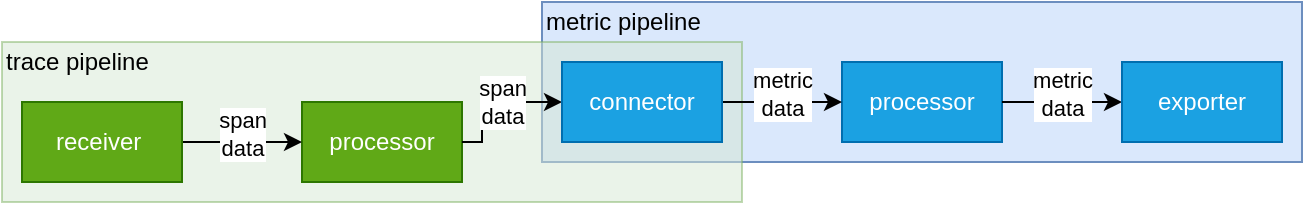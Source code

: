 <mxfile version="21.2.9" type="github">
  <diagram name="Page-1" id="Y6EN3my6nN-xNNiNjMTZ">
    <mxGraphModel dx="763" dy="473" grid="1" gridSize="10" guides="1" tooltips="1" connect="1" arrows="1" fold="1" page="1" pageScale="1" pageWidth="850" pageHeight="1100" math="0" shadow="0">
      <root>
        <mxCell id="0" />
        <mxCell id="1" parent="0" />
        <mxCell id="rxa_-6LEG4aGoYR-cblY-1" value="" style="rounded=0;whiteSpace=wrap;html=1;fillColor=#dae8fc;strokeColor=#6c8ebf;" vertex="1" parent="1">
          <mxGeometry x="320" y="190" width="380" height="80" as="geometry" />
        </mxCell>
        <mxCell id="rxa_-6LEG4aGoYR-cblY-2" value="" style="rounded=0;whiteSpace=wrap;html=1;fillColor=#d5e8d4;strokeColor=#82b366;opacity=50;" vertex="1" parent="1">
          <mxGeometry x="50" y="210" width="370" height="80" as="geometry" />
        </mxCell>
        <mxCell id="rxa_-6LEG4aGoYR-cblY-3" value="processor" style="rounded=0;whiteSpace=wrap;html=1;fillColor=#60a917;fontColor=#ffffff;strokeColor=#2D7600;" vertex="1" parent="1">
          <mxGeometry x="200" y="240" width="80" height="40" as="geometry" />
        </mxCell>
        <mxCell id="rxa_-6LEG4aGoYR-cblY-4" style="edgeStyle=orthogonalEdgeStyle;rounded=0;orthogonalLoop=1;jettySize=auto;html=1;exitX=1;exitY=0.5;exitDx=0;exitDy=0;entryX=0;entryY=0.5;entryDx=0;entryDy=0;" edge="1" parent="1" source="rxa_-6LEG4aGoYR-cblY-3" target="rxa_-6LEG4aGoYR-cblY-18">
          <mxGeometry relative="1" as="geometry">
            <Array as="points">
              <mxPoint x="290" y="260" />
              <mxPoint x="290" y="240" />
            </Array>
            <mxPoint x="270" y="260" as="sourcePoint" />
            <mxPoint x="330" y="260" as="targetPoint" />
          </mxGeometry>
        </mxCell>
        <mxCell id="rxa_-6LEG4aGoYR-cblY-7" style="edgeStyle=orthogonalEdgeStyle;rounded=0;orthogonalLoop=1;jettySize=auto;html=1;exitX=1;exitY=0.5;exitDx=0;exitDy=0;entryX=0;entryY=0.5;entryDx=0;entryDy=0;" edge="1" parent="1" source="rxa_-6LEG4aGoYR-cblY-9" target="rxa_-6LEG4aGoYR-cblY-3">
          <mxGeometry relative="1" as="geometry">
            <Array as="points">
              <mxPoint x="180" y="260" />
            </Array>
          </mxGeometry>
        </mxCell>
        <mxCell id="rxa_-6LEG4aGoYR-cblY-8" value="span&lt;br&gt;data" style="edgeLabel;html=1;align=center;verticalAlign=middle;resizable=0;points=[];" vertex="1" connectable="0" parent="rxa_-6LEG4aGoYR-cblY-7">
          <mxGeometry x="-0.398" relative="1" as="geometry">
            <mxPoint x="12" y="-4" as="offset" />
          </mxGeometry>
        </mxCell>
        <mxCell id="rxa_-6LEG4aGoYR-cblY-9" value="receiver&amp;nbsp;" style="rounded=0;whiteSpace=wrap;html=1;fillColor=#60a917;fontColor=#ffffff;strokeColor=#2D7600;" vertex="1" parent="1">
          <mxGeometry x="60" y="240" width="80" height="40" as="geometry" />
        </mxCell>
        <mxCell id="rxa_-6LEG4aGoYR-cblY-11" value="span&lt;br&gt;data" style="edgeLabel;html=1;align=center;verticalAlign=middle;resizable=0;points=[];" vertex="1" connectable="0" parent="1">
          <mxGeometry x="300.002" y="240" as="geometry" />
        </mxCell>
        <mxCell id="rxa_-6LEG4aGoYR-cblY-12" value="processor" style="rounded=0;whiteSpace=wrap;html=1;fillColor=#1ba1e2;fontColor=#ffffff;strokeColor=#006EAF;" vertex="1" parent="1">
          <mxGeometry x="470" y="220" width="80" height="40" as="geometry" />
        </mxCell>
        <mxCell id="rxa_-6LEG4aGoYR-cblY-13" style="edgeStyle=orthogonalEdgeStyle;rounded=0;orthogonalLoop=1;jettySize=auto;html=1;exitX=1;exitY=0.5;exitDx=0;exitDy=0;entryX=0;entryY=0.5;entryDx=0;entryDy=0;" edge="1" parent="1" target="rxa_-6LEG4aGoYR-cblY-19">
          <mxGeometry relative="1" as="geometry">
            <Array as="points">
              <mxPoint x="590" y="240" />
              <mxPoint x="590" y="240" />
            </Array>
            <mxPoint x="550" y="240" as="sourcePoint" />
          </mxGeometry>
        </mxCell>
        <mxCell id="rxa_-6LEG4aGoYR-cblY-16" style="edgeStyle=orthogonalEdgeStyle;rounded=0;orthogonalLoop=1;jettySize=auto;html=1;exitX=1;exitY=0.5;exitDx=0;exitDy=0;entryX=0;entryY=0.5;entryDx=0;entryDy=0;" edge="1" parent="1" source="rxa_-6LEG4aGoYR-cblY-18" target="rxa_-6LEG4aGoYR-cblY-12">
          <mxGeometry relative="1" as="geometry">
            <Array as="points">
              <mxPoint x="410" y="240" />
            </Array>
          </mxGeometry>
        </mxCell>
        <mxCell id="rxa_-6LEG4aGoYR-cblY-17" value="metric&lt;br&gt;data" style="edgeLabel;html=1;align=center;verticalAlign=middle;resizable=0;points=[];" vertex="1" connectable="0" parent="rxa_-6LEG4aGoYR-cblY-16">
          <mxGeometry x="-0.398" relative="1" as="geometry">
            <mxPoint x="12" y="-4" as="offset" />
          </mxGeometry>
        </mxCell>
        <mxCell id="rxa_-6LEG4aGoYR-cblY-18" value="connector" style="rounded=0;whiteSpace=wrap;html=1;fillColor=#1ba1e2;fontColor=#ffffff;strokeColor=#006EAF;" vertex="1" parent="1">
          <mxGeometry x="330" y="220" width="80" height="40" as="geometry" />
        </mxCell>
        <mxCell id="rxa_-6LEG4aGoYR-cblY-19" value="exporter" style="rounded=0;whiteSpace=wrap;html=1;fillColor=#1ba1e2;fontColor=#ffffff;strokeColor=#006EAF;" vertex="1" parent="1">
          <mxGeometry x="610" y="220" width="80" height="40" as="geometry" />
        </mxCell>
        <mxCell id="rxa_-6LEG4aGoYR-cblY-20" value="metric&lt;br&gt;data" style="edgeLabel;html=1;align=center;verticalAlign=middle;resizable=0;points=[];" vertex="1" connectable="0" parent="1">
          <mxGeometry x="580.002" y="236" as="geometry" />
        </mxCell>
        <mxCell id="rxa_-6LEG4aGoYR-cblY-21" value="trace pipeline" style="text;html=1;strokeColor=none;fillColor=none;align=left;verticalAlign=middle;whiteSpace=wrap;rounded=0;" vertex="1" parent="1">
          <mxGeometry x="50" y="210" width="100" height="20" as="geometry" />
        </mxCell>
        <mxCell id="rxa_-6LEG4aGoYR-cblY-22" value="metric pipeline" style="text;html=1;strokeColor=none;fillColor=none;align=left;verticalAlign=middle;whiteSpace=wrap;rounded=0;" vertex="1" parent="1">
          <mxGeometry x="320" y="190" width="100" height="20" as="geometry" />
        </mxCell>
      </root>
    </mxGraphModel>
  </diagram>
</mxfile>
